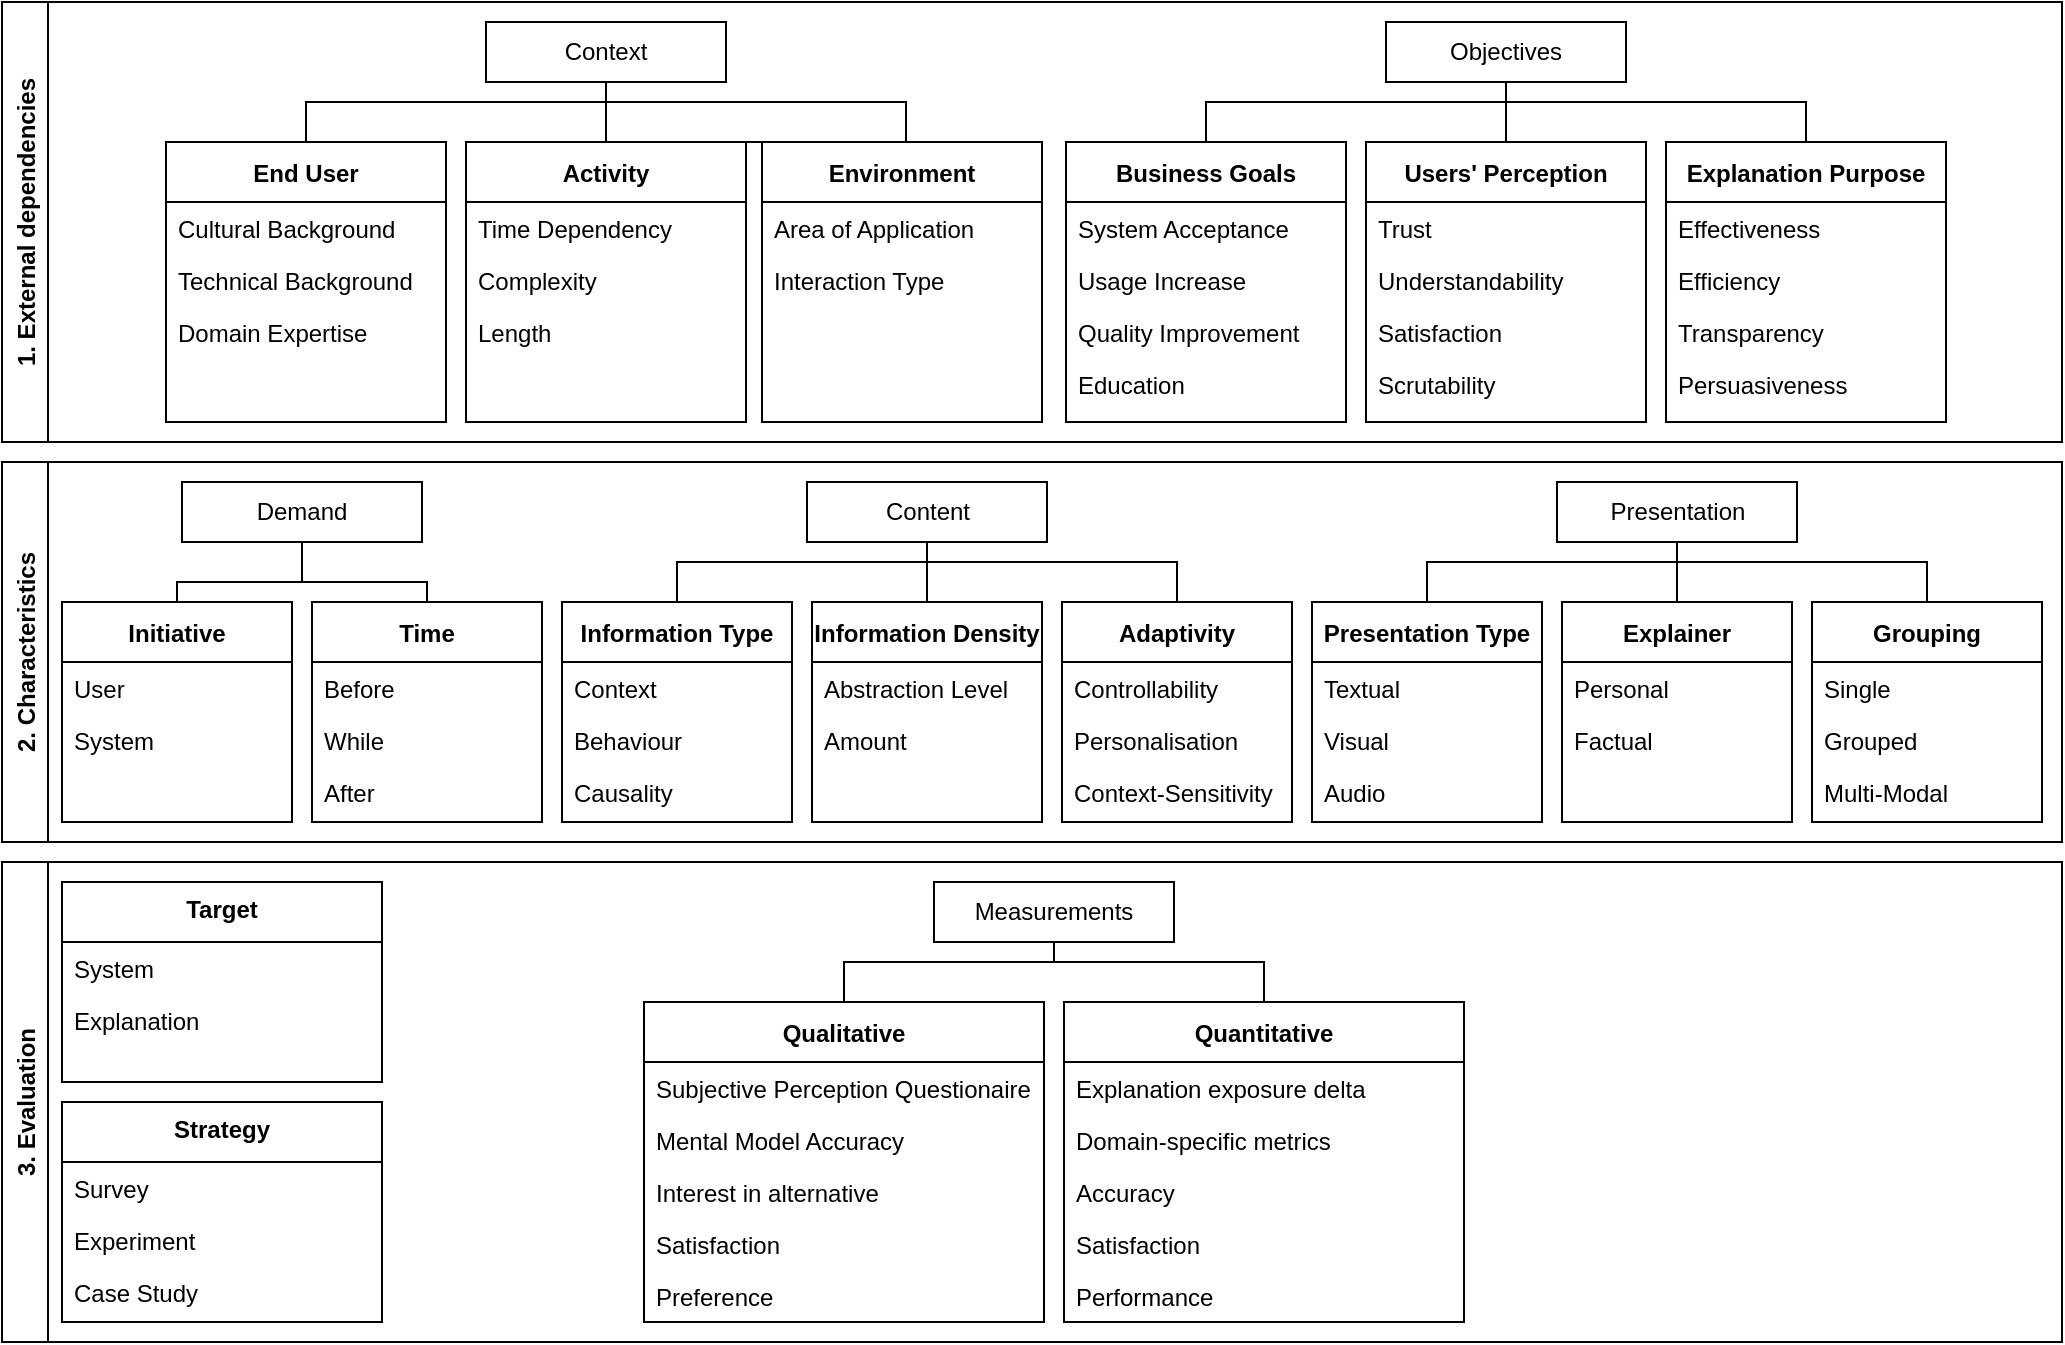 <mxfile version="15.1.3" type="device"><diagram id="C5RBs43oDa-KdzZeNtuy" name="Page-1"><mxGraphModel dx="3451" dy="2348" grid="1" gridSize="10" guides="1" tooltips="1" connect="1" arrows="1" fold="1" page="1" pageScale="1" pageWidth="1169" pageHeight="827" math="0" shadow="0"><root><mxCell id="WIyWlLk6GJQsqaUBKTNV-0"/><mxCell id="WIyWlLk6GJQsqaUBKTNV-1" parent="WIyWlLk6GJQsqaUBKTNV-0"/><mxCell id="zXlkNPtyIkd81GcquIvF-4" value="2. Characteristics" style="swimlane;horizontal=0;" parent="WIyWlLk6GJQsqaUBKTNV-1" vertex="1"><mxGeometry x="-2280" y="-1390" width="1030" height="190" as="geometry"/></mxCell><mxCell id="cX1JRRFz-SlG2Lnxs6gq-3" style="edgeStyle=orthogonalEdgeStyle;rounded=0;orthogonalLoop=1;jettySize=auto;html=1;exitX=0.5;exitY=1;exitDx=0;exitDy=0;entryX=0.5;entryY=0;entryDx=0;entryDy=0;endArrow=none;endFill=0;" parent="zXlkNPtyIkd81GcquIvF-4" source="axrRriiLc44dSIja1zBE-99" target="axrRriiLc44dSIja1zBE-93" edge="1"><mxGeometry relative="1" as="geometry"><Array as="points"><mxPoint x="463" y="50"/><mxPoint x="588" y="50"/></Array></mxGeometry></mxCell><mxCell id="cX1JRRFz-SlG2Lnxs6gq-4" style="edgeStyle=orthogonalEdgeStyle;rounded=0;orthogonalLoop=1;jettySize=auto;html=1;exitX=0.5;exitY=1;exitDx=0;exitDy=0;entryX=0.5;entryY=0;entryDx=0;entryDy=0;endArrow=none;endFill=0;" parent="zXlkNPtyIkd81GcquIvF-4" source="axrRriiLc44dSIja1zBE-99" target="axrRriiLc44dSIja1zBE-85" edge="1"><mxGeometry relative="1" as="geometry"><Array as="points"><mxPoint x="463" y="50"/><mxPoint x="338" y="50"/></Array></mxGeometry></mxCell><mxCell id="axrRriiLc44dSIja1zBE-99" value="Content" style="rounded=0;whiteSpace=wrap;html=1;" parent="zXlkNPtyIkd81GcquIvF-4" vertex="1"><mxGeometry x="402.5" y="10" width="120" height="30" as="geometry"/></mxCell><mxCell id="cX1JRRFz-SlG2Lnxs6gq-1" style="edgeStyle=orthogonalEdgeStyle;rounded=0;orthogonalLoop=1;jettySize=auto;html=1;exitX=0.5;exitY=1;exitDx=0;exitDy=0;entryX=0.5;entryY=0;entryDx=0;entryDy=0;endArrow=none;endFill=0;" parent="zXlkNPtyIkd81GcquIvF-4" source="4n96px9XmfsEtVFsLmV_-21" target="4n96px9XmfsEtVFsLmV_-15" edge="1"><mxGeometry relative="1" as="geometry"/></mxCell><mxCell id="cX1JRRFz-SlG2Lnxs6gq-2" style="edgeStyle=orthogonalEdgeStyle;rounded=0;orthogonalLoop=1;jettySize=auto;html=1;exitX=0.5;exitY=1;exitDx=0;exitDy=0;entryX=0.5;entryY=0;entryDx=0;entryDy=0;endArrow=none;endFill=0;" parent="zXlkNPtyIkd81GcquIvF-4" source="4n96px9XmfsEtVFsLmV_-21" target="4n96px9XmfsEtVFsLmV_-11" edge="1"><mxGeometry relative="1" as="geometry"><Array as="points"><mxPoint x="838" y="50"/><mxPoint x="963" y="50"/></Array></mxGeometry></mxCell><mxCell id="4n96px9XmfsEtVFsLmV_-21" value="Presentation" style="rounded=0;whiteSpace=wrap;html=1;" parent="zXlkNPtyIkd81GcquIvF-4" vertex="1"><mxGeometry x="777.5" y="10" width="120" height="30" as="geometry"/></mxCell><mxCell id="4n96px9XmfsEtVFsLmV_-40" style="edgeStyle=orthogonalEdgeStyle;rounded=0;orthogonalLoop=1;jettySize=auto;html=1;exitX=0.5;exitY=0;exitDx=0;exitDy=0;entryX=0.5;entryY=1;entryDx=0;entryDy=0;endArrow=none;endFill=0;" parent="zXlkNPtyIkd81GcquIvF-4" source="4n96px9XmfsEtVFsLmV_-4" target="4n96px9XmfsEtVFsLmV_-21" edge="1"><mxGeometry relative="1" as="geometry"><Array as="points"><mxPoint x="713" y="50"/><mxPoint x="838" y="50"/></Array></mxGeometry></mxCell><mxCell id="4n96px9XmfsEtVFsLmV_-4" value="Presentation Type" style="swimlane;fontStyle=1;align=center;verticalAlign=middle;childLayout=stackLayout;horizontal=1;startSize=30;horizontalStack=0;resizeParent=1;resizeLast=0;collapsible=1;marginBottom=0;rounded=0;shadow=0;strokeWidth=1;" parent="zXlkNPtyIkd81GcquIvF-4" vertex="1"><mxGeometry x="655" y="70" width="115" height="110" as="geometry"><mxRectangle x="20" y="320" width="160" height="26" as="alternateBounds"/></mxGeometry></mxCell><mxCell id="4n96px9XmfsEtVFsLmV_-5" value="Textual" style="text;align=left;verticalAlign=top;spacingLeft=4;spacingRight=4;overflow=hidden;rotatable=0;points=[[0,0.5],[1,0.5]];portConstraint=eastwest;" parent="4n96px9XmfsEtVFsLmV_-4" vertex="1"><mxGeometry y="30" width="115" height="26" as="geometry"/></mxCell><mxCell id="4n96px9XmfsEtVFsLmV_-7" value="Visual" style="text;align=left;verticalAlign=top;spacingLeft=4;spacingRight=4;overflow=hidden;rotatable=0;points=[[0,0.5],[1,0.5]];portConstraint=eastwest;rounded=0;shadow=0;html=0;" parent="4n96px9XmfsEtVFsLmV_-4" vertex="1"><mxGeometry y="56" width="115" height="26" as="geometry"/></mxCell><mxCell id="4n96px9XmfsEtVFsLmV_-6" value="Audio" style="text;align=left;verticalAlign=top;spacingLeft=4;spacingRight=4;overflow=hidden;rotatable=0;points=[[0,0.5],[1,0.5]];portConstraint=eastwest;rounded=0;shadow=0;html=0;" parent="4n96px9XmfsEtVFsLmV_-4" vertex="1"><mxGeometry y="82" width="115" height="26" as="geometry"/></mxCell><mxCell id="4n96px9XmfsEtVFsLmV_-15" value="Explainer" style="swimlane;fontStyle=1;align=center;verticalAlign=middle;childLayout=stackLayout;horizontal=1;startSize=30;horizontalStack=0;resizeParent=1;resizeLast=0;collapsible=1;marginBottom=0;rounded=0;shadow=0;strokeWidth=1;" parent="zXlkNPtyIkd81GcquIvF-4" vertex="1"><mxGeometry x="780" y="70" width="115" height="110" as="geometry"><mxRectangle x="20" y="320" width="160" height="26" as="alternateBounds"/></mxGeometry></mxCell><mxCell id="4n96px9XmfsEtVFsLmV_-16" value="Personal" style="text;align=left;verticalAlign=top;spacingLeft=4;spacingRight=4;overflow=hidden;rotatable=0;points=[[0,0.5],[1,0.5]];portConstraint=eastwest;" parent="4n96px9XmfsEtVFsLmV_-15" vertex="1"><mxGeometry y="30" width="115" height="26" as="geometry"/></mxCell><mxCell id="4n96px9XmfsEtVFsLmV_-17" value="Factual" style="text;align=left;verticalAlign=top;spacingLeft=4;spacingRight=4;overflow=hidden;rotatable=0;points=[[0,0.5],[1,0.5]];portConstraint=eastwest;rounded=0;shadow=0;html=0;" parent="4n96px9XmfsEtVFsLmV_-15" vertex="1"><mxGeometry y="56" width="115" height="26" as="geometry"/></mxCell><mxCell id="axrRriiLc44dSIja1zBE-85" value="Information Type" style="swimlane;fontStyle=1;align=center;verticalAlign=middle;childLayout=stackLayout;horizontal=1;startSize=30;horizontalStack=0;resizeParent=1;resizeLast=0;collapsible=1;marginBottom=0;rounded=0;shadow=0;strokeWidth=1;" parent="zXlkNPtyIkd81GcquIvF-4" vertex="1"><mxGeometry x="280" y="70" width="115" height="110" as="geometry"><mxRectangle x="20" y="320" width="160" height="26" as="alternateBounds"/></mxGeometry></mxCell><mxCell id="axrRriiLc44dSIja1zBE-86" value="Context" style="text;align=left;verticalAlign=top;spacingLeft=4;spacingRight=4;overflow=hidden;rotatable=0;points=[[0,0.5],[1,0.5]];portConstraint=eastwest;" parent="axrRriiLc44dSIja1zBE-85" vertex="1"><mxGeometry y="30" width="115" height="26" as="geometry"/></mxCell><mxCell id="axrRriiLc44dSIja1zBE-87" value="Behaviour" style="text;align=left;verticalAlign=top;spacingLeft=4;spacingRight=4;overflow=hidden;rotatable=0;points=[[0,0.5],[1,0.5]];portConstraint=eastwest;rounded=0;shadow=0;html=0;" parent="axrRriiLc44dSIja1zBE-85" vertex="1"><mxGeometry y="56" width="115" height="26" as="geometry"/></mxCell><mxCell id="axrRriiLc44dSIja1zBE-88" value="Causality" style="text;align=left;verticalAlign=top;spacingLeft=4;spacingRight=4;overflow=hidden;rotatable=0;points=[[0,0.5],[1,0.5]];portConstraint=eastwest;rounded=0;shadow=0;html=0;" parent="axrRriiLc44dSIja1zBE-85" vertex="1"><mxGeometry y="82" width="115" height="26" as="geometry"/></mxCell><mxCell id="axrRriiLc44dSIja1zBE-90" value="Information Density" style="swimlane;fontStyle=1;align=center;verticalAlign=middle;childLayout=stackLayout;horizontal=1;startSize=30;horizontalStack=0;resizeParent=1;resizeLast=0;collapsible=1;marginBottom=0;rounded=0;shadow=0;strokeWidth=1;" parent="zXlkNPtyIkd81GcquIvF-4" vertex="1"><mxGeometry x="405" y="70" width="115" height="110" as="geometry"><mxRectangle x="20" y="320" width="160" height="26" as="alternateBounds"/></mxGeometry></mxCell><mxCell id="axrRriiLc44dSIja1zBE-91" value="Abstraction Level" style="text;align=left;verticalAlign=top;spacingLeft=4;spacingRight=4;overflow=hidden;rotatable=0;points=[[0,0.5],[1,0.5]];portConstraint=eastwest;" parent="axrRriiLc44dSIja1zBE-90" vertex="1"><mxGeometry y="30" width="115" height="26" as="geometry"/></mxCell><mxCell id="axrRriiLc44dSIja1zBE-92" value="Amount" style="text;align=left;verticalAlign=top;spacingLeft=4;spacingRight=4;overflow=hidden;rotatable=0;points=[[0,0.5],[1,0.5]];portConstraint=eastwest;rounded=0;shadow=0;html=0;" parent="axrRriiLc44dSIja1zBE-90" vertex="1"><mxGeometry y="56" width="115" height="26" as="geometry"/></mxCell><mxCell id="axrRriiLc44dSIja1zBE-98" style="edgeStyle=orthogonalEdgeStyle;rounded=0;orthogonalLoop=1;jettySize=auto;html=1;entryX=0.5;entryY=0;entryDx=0;entryDy=0;endArrow=none;endFill=0;" parent="zXlkNPtyIkd81GcquIvF-4" source="axrRriiLc44dSIja1zBE-99" target="axrRriiLc44dSIja1zBE-90" edge="1"><mxGeometry x="-710" y="-195" as="geometry"/></mxCell><mxCell id="axrRriiLc44dSIja1zBE-93" value="Adaptivity" style="swimlane;fontStyle=1;align=center;verticalAlign=middle;childLayout=stackLayout;horizontal=1;startSize=30;horizontalStack=0;resizeParent=1;resizeLast=0;collapsible=1;marginBottom=0;rounded=0;shadow=0;strokeWidth=1;" parent="zXlkNPtyIkd81GcquIvF-4" vertex="1"><mxGeometry x="530" y="70" width="115" height="110" as="geometry"><mxRectangle x="20" y="320" width="160" height="26" as="alternateBounds"/></mxGeometry></mxCell><mxCell id="axrRriiLc44dSIja1zBE-94" value="Controllability" style="text;align=left;verticalAlign=top;spacingLeft=4;spacingRight=4;overflow=hidden;rotatable=0;points=[[0,0.5],[1,0.5]];portConstraint=eastwest;" parent="axrRriiLc44dSIja1zBE-93" vertex="1"><mxGeometry y="30" width="115" height="26" as="geometry"/></mxCell><mxCell id="axrRriiLc44dSIja1zBE-95" value="Personalisation" style="text;align=left;verticalAlign=top;spacingLeft=4;spacingRight=4;overflow=hidden;rotatable=0;points=[[0,0.5],[1,0.5]];portConstraint=eastwest;rounded=0;shadow=0;html=0;" parent="axrRriiLc44dSIja1zBE-93" vertex="1"><mxGeometry y="56" width="115" height="26" as="geometry"/></mxCell><mxCell id="axrRriiLc44dSIja1zBE-96" value="Context-Sensitivity" style="text;align=left;verticalAlign=top;spacingLeft=4;spacingRight=4;overflow=hidden;rotatable=0;points=[[0,0.5],[1,0.5]];portConstraint=eastwest;rounded=0;shadow=0;html=0;" parent="axrRriiLc44dSIja1zBE-93" vertex="1"><mxGeometry y="82" width="115" height="26" as="geometry"/></mxCell><mxCell id="4n96px9XmfsEtVFsLmV_-26" value="Demand" style="rounded=0;whiteSpace=wrap;html=1;" parent="zXlkNPtyIkd81GcquIvF-4" vertex="1"><mxGeometry x="90" y="10" width="120" height="30" as="geometry"/></mxCell><mxCell id="4n96px9XmfsEtVFsLmV_-27" value="Time" style="swimlane;fontStyle=1;align=center;verticalAlign=middle;childLayout=stackLayout;horizontal=1;startSize=30;horizontalStack=0;resizeParent=1;resizeLast=0;collapsible=1;marginBottom=0;rounded=0;shadow=0;strokeWidth=1;" parent="zXlkNPtyIkd81GcquIvF-4" vertex="1"><mxGeometry x="155" y="70" width="115" height="110" as="geometry"><mxRectangle x="20" y="320" width="160" height="26" as="alternateBounds"/></mxGeometry></mxCell><mxCell id="4n96px9XmfsEtVFsLmV_-28" value="Before" style="text;align=left;verticalAlign=top;spacingLeft=4;spacingRight=4;overflow=hidden;rotatable=0;points=[[0,0.5],[1,0.5]];portConstraint=eastwest;" parent="4n96px9XmfsEtVFsLmV_-27" vertex="1"><mxGeometry y="30" width="115" height="26" as="geometry"/></mxCell><mxCell id="4n96px9XmfsEtVFsLmV_-29" value="While" style="text;align=left;verticalAlign=top;spacingLeft=4;spacingRight=4;overflow=hidden;rotatable=0;points=[[0,0.5],[1,0.5]];portConstraint=eastwest;rounded=0;shadow=0;html=0;" parent="4n96px9XmfsEtVFsLmV_-27" vertex="1"><mxGeometry y="56" width="115" height="26" as="geometry"/></mxCell><mxCell id="zXlkNPtyIkd81GcquIvF-29" value="After" style="text;align=left;verticalAlign=top;spacingLeft=4;spacingRight=4;overflow=hidden;rotatable=0;points=[[0,0.5],[1,0.5]];portConstraint=eastwest;rounded=0;shadow=0;html=0;" parent="4n96px9XmfsEtVFsLmV_-27" vertex="1"><mxGeometry y="82" width="115" height="26" as="geometry"/></mxCell><mxCell id="4n96px9XmfsEtVFsLmV_-33" style="edgeStyle=orthogonalEdgeStyle;rounded=0;orthogonalLoop=1;jettySize=auto;html=1;exitX=0.5;exitY=1;exitDx=0;exitDy=0;entryX=0.5;entryY=0;entryDx=0;entryDy=0;endArrow=none;endFill=0;" parent="zXlkNPtyIkd81GcquIvF-4" source="4n96px9XmfsEtVFsLmV_-26" target="4n96px9XmfsEtVFsLmV_-27" edge="1"><mxGeometry relative="1" as="geometry"/></mxCell><mxCell id="4n96px9XmfsEtVFsLmV_-11" value="Grouping" style="swimlane;fontStyle=1;align=center;verticalAlign=middle;childLayout=stackLayout;horizontal=1;startSize=30;horizontalStack=0;resizeParent=1;resizeLast=0;collapsible=1;marginBottom=0;rounded=0;shadow=0;strokeWidth=1;" parent="zXlkNPtyIkd81GcquIvF-4" vertex="1"><mxGeometry x="905" y="70" width="115" height="110" as="geometry"><mxRectangle x="20" y="320" width="160" height="26" as="alternateBounds"/></mxGeometry></mxCell><mxCell id="4n96px9XmfsEtVFsLmV_-12" value="Single" style="text;align=left;verticalAlign=top;spacingLeft=4;spacingRight=4;overflow=hidden;rotatable=0;points=[[0,0.5],[1,0.5]];portConstraint=eastwest;" parent="4n96px9XmfsEtVFsLmV_-11" vertex="1"><mxGeometry y="30" width="115" height="26" as="geometry"/></mxCell><mxCell id="4n96px9XmfsEtVFsLmV_-13" value="Grouped" style="text;align=left;verticalAlign=top;spacingLeft=4;spacingRight=4;overflow=hidden;rotatable=0;points=[[0,0.5],[1,0.5]];portConstraint=eastwest;rounded=0;shadow=0;html=0;" parent="4n96px9XmfsEtVFsLmV_-11" vertex="1"><mxGeometry y="56" width="115" height="26" as="geometry"/></mxCell><mxCell id="zXlkNPtyIkd81GcquIvF-21" value="Multi-Modal" style="text;align=left;verticalAlign=top;spacingLeft=4;spacingRight=4;overflow=hidden;rotatable=0;points=[[0,0.5],[1,0.5]];portConstraint=eastwest;rounded=0;shadow=0;html=0;" parent="4n96px9XmfsEtVFsLmV_-11" vertex="1"><mxGeometry y="82" width="115" height="26" as="geometry"/></mxCell><mxCell id="4n96px9XmfsEtVFsLmV_-30" value="Initiative" style="swimlane;fontStyle=1;align=center;verticalAlign=middle;childLayout=stackLayout;horizontal=1;startSize=30;horizontalStack=0;resizeParent=1;resizeLast=0;collapsible=1;marginBottom=0;rounded=0;shadow=0;strokeWidth=1;" parent="zXlkNPtyIkd81GcquIvF-4" vertex="1"><mxGeometry x="30" y="70" width="115" height="110" as="geometry"><mxRectangle x="20" y="320" width="160" height="26" as="alternateBounds"/></mxGeometry></mxCell><mxCell id="zXlkNPtyIkd81GcquIvF-32" value="User" style="text;align=left;verticalAlign=top;spacingLeft=4;spacingRight=4;overflow=hidden;rotatable=0;points=[[0,0.5],[1,0.5]];portConstraint=eastwest;" parent="4n96px9XmfsEtVFsLmV_-30" vertex="1"><mxGeometry y="30" width="115" height="26" as="geometry"/></mxCell><mxCell id="4n96px9XmfsEtVFsLmV_-32" value="System" style="text;align=left;verticalAlign=top;spacingLeft=4;spacingRight=4;overflow=hidden;rotatable=0;points=[[0,0.5],[1,0.5]];portConstraint=eastwest;rounded=0;shadow=0;html=0;" parent="4n96px9XmfsEtVFsLmV_-30" vertex="1"><mxGeometry y="56" width="115" height="26" as="geometry"/></mxCell><mxCell id="4n96px9XmfsEtVFsLmV_-34" style="edgeStyle=orthogonalEdgeStyle;rounded=0;orthogonalLoop=1;jettySize=auto;html=1;exitX=0.5;exitY=1;exitDx=0;exitDy=0;entryX=0.5;entryY=0;entryDx=0;entryDy=0;endArrow=none;endFill=0;" parent="zXlkNPtyIkd81GcquIvF-4" source="4n96px9XmfsEtVFsLmV_-26" target="4n96px9XmfsEtVFsLmV_-30" edge="1"><mxGeometry relative="1" as="geometry"/></mxCell><mxCell id="zXlkNPtyIkd81GcquIvF-18" value="3. Evaluation" style="swimlane;horizontal=0;" parent="WIyWlLk6GJQsqaUBKTNV-1" vertex="1"><mxGeometry x="-2280" y="-1190" width="1030" height="240" as="geometry"/></mxCell><mxCell id="axrRriiLc44dSIja1zBE-63" value="Strategy" style="swimlane;fontStyle=1;align=center;verticalAlign=top;childLayout=stackLayout;horizontal=1;startSize=30;horizontalStack=0;resizeParent=1;resizeLast=0;collapsible=1;marginBottom=0;rounded=0;shadow=0;strokeWidth=1;" parent="zXlkNPtyIkd81GcquIvF-18" vertex="1"><mxGeometry x="30" y="120" width="160" height="110" as="geometry"><mxRectangle x="50" y="20" width="160" height="26" as="alternateBounds"/></mxGeometry></mxCell><mxCell id="D0WJpJhbZsLhA6rSpBcb-38" value="Survey" style="text;align=left;verticalAlign=top;spacingLeft=4;spacingRight=4;overflow=hidden;rotatable=0;points=[[0,0.5],[1,0.5]];portConstraint=eastwest;rounded=0;shadow=0;html=0;" parent="axrRriiLc44dSIja1zBE-63" vertex="1"><mxGeometry y="30" width="160" height="26" as="geometry"/></mxCell><mxCell id="D0WJpJhbZsLhA6rSpBcb-37" value="Experiment" style="text;align=left;verticalAlign=top;spacingLeft=4;spacingRight=4;overflow=hidden;rotatable=0;points=[[0,0.5],[1,0.5]];portConstraint=eastwest;rounded=0;shadow=0;html=0;" parent="axrRriiLc44dSIja1zBE-63" vertex="1"><mxGeometry y="56" width="160" height="26" as="geometry"/></mxCell><mxCell id="D0WJpJhbZsLhA6rSpBcb-39" value="Case Study" style="text;align=left;verticalAlign=top;spacingLeft=4;spacingRight=4;overflow=hidden;rotatable=0;points=[[0,0.5],[1,0.5]];portConstraint=eastwest;rounded=0;shadow=0;html=0;" parent="axrRriiLc44dSIja1zBE-63" vertex="1"><mxGeometry y="82" width="160" height="26" as="geometry"/></mxCell><mxCell id="axrRriiLc44dSIja1zBE-67" value="Qualitative" style="swimlane;fontStyle=1;align=center;verticalAlign=middle;childLayout=stackLayout;horizontal=1;startSize=30;horizontalStack=0;resizeParent=1;resizeLast=0;collapsible=1;marginBottom=0;rounded=0;shadow=0;strokeWidth=1;" parent="zXlkNPtyIkd81GcquIvF-18" vertex="1"><mxGeometry x="321" y="70" width="200" height="160" as="geometry"><mxRectangle x="20" y="320" width="160" height="26" as="alternateBounds"/></mxGeometry></mxCell><mxCell id="D0WJpJhbZsLhA6rSpBcb-44" value="Subjective Perception Questionaire" style="text;align=left;verticalAlign=top;spacingLeft=4;spacingRight=4;overflow=hidden;rotatable=0;points=[[0,0.5],[1,0.5]];portConstraint=eastwest;rounded=0;shadow=0;html=0;" parent="axrRriiLc44dSIja1zBE-67" vertex="1"><mxGeometry y="30" width="200" height="26" as="geometry"/></mxCell><mxCell id="D0WJpJhbZsLhA6rSpBcb-49" value="Mental Model Accuracy" style="text;align=left;verticalAlign=top;spacingLeft=4;spacingRight=4;overflow=hidden;rotatable=0;points=[[0,0.5],[1,0.5]];portConstraint=eastwest;rounded=0;shadow=0;html=0;" parent="axrRriiLc44dSIja1zBE-67" vertex="1"><mxGeometry y="56" width="200" height="26" as="geometry"/></mxCell><mxCell id="D0WJpJhbZsLhA6rSpBcb-48" value="Interest in alternative" style="text;align=left;verticalAlign=top;spacingLeft=4;spacingRight=4;overflow=hidden;rotatable=0;points=[[0,0.5],[1,0.5]];portConstraint=eastwest;rounded=0;shadow=0;html=0;" parent="axrRriiLc44dSIja1zBE-67" vertex="1"><mxGeometry y="82" width="200" height="26" as="geometry"/></mxCell><mxCell id="D0WJpJhbZsLhA6rSpBcb-53" value="Satisfaction" style="text;align=left;verticalAlign=top;spacingLeft=4;spacingRight=4;overflow=hidden;rotatable=0;points=[[0,0.5],[1,0.5]];portConstraint=eastwest;rounded=0;shadow=0;html=0;" parent="axrRriiLc44dSIja1zBE-67" vertex="1"><mxGeometry y="108" width="200" height="26" as="geometry"/></mxCell><mxCell id="D0WJpJhbZsLhA6rSpBcb-52" value="Preference" style="text;align=left;verticalAlign=top;spacingLeft=4;spacingRight=4;overflow=hidden;rotatable=0;points=[[0,0.5],[1,0.5]];portConstraint=eastwest;rounded=0;shadow=0;html=0;" parent="axrRriiLc44dSIja1zBE-67" vertex="1"><mxGeometry y="134" width="200" height="26" as="geometry"/></mxCell><mxCell id="5j-tM5pd16ul27zrya6h-1" style="edgeStyle=orthogonalEdgeStyle;rounded=0;orthogonalLoop=1;jettySize=auto;html=1;exitX=0.5;exitY=1;exitDx=0;exitDy=0;fontSize=14;endArrow=none;endFill=0;" parent="zXlkNPtyIkd81GcquIvF-18" source="D0WJpJhbZsLhA6rSpBcb-40" target="D0WJpJhbZsLhA6rSpBcb-41" edge="1"><mxGeometry relative="1" as="geometry"><Array as="points"><mxPoint x="526" y="50"/><mxPoint x="631" y="50"/></Array></mxGeometry></mxCell><mxCell id="5j-tM5pd16ul27zrya6h-2" style="edgeStyle=orthogonalEdgeStyle;rounded=0;orthogonalLoop=1;jettySize=auto;html=1;exitX=0.5;exitY=1;exitDx=0;exitDy=0;entryX=0.5;entryY=0;entryDx=0;entryDy=0;fontSize=14;endArrow=none;endFill=0;" parent="zXlkNPtyIkd81GcquIvF-18" source="D0WJpJhbZsLhA6rSpBcb-40" target="axrRriiLc44dSIja1zBE-67" edge="1"><mxGeometry relative="1" as="geometry"><Array as="points"><mxPoint x="526" y="50"/><mxPoint x="421" y="50"/></Array></mxGeometry></mxCell><mxCell id="D0WJpJhbZsLhA6rSpBcb-40" value="Measurements" style="rounded=0;whiteSpace=wrap;html=1;" parent="zXlkNPtyIkd81GcquIvF-18" vertex="1"><mxGeometry x="466" y="10" width="120" height="30" as="geometry"/></mxCell><mxCell id="D0WJpJhbZsLhA6rSpBcb-41" value="Quantitative" style="swimlane;fontStyle=1;align=center;verticalAlign=middle;childLayout=stackLayout;horizontal=1;startSize=30;horizontalStack=0;resizeParent=1;resizeLast=0;collapsible=1;marginBottom=0;rounded=0;shadow=0;strokeWidth=1;" parent="zXlkNPtyIkd81GcquIvF-18" vertex="1"><mxGeometry x="531" y="70" width="200" height="160" as="geometry"><mxRectangle x="20" y="320" width="160" height="26" as="alternateBounds"/></mxGeometry></mxCell><mxCell id="D0WJpJhbZsLhA6rSpBcb-45" value="Explanation exposure delta&#10;" style="text;align=left;verticalAlign=top;spacingLeft=4;spacingRight=4;overflow=hidden;rotatable=0;points=[[0,0.5],[1,0.5]];portConstraint=eastwest;rounded=0;shadow=0;html=0;" parent="D0WJpJhbZsLhA6rSpBcb-41" vertex="1"><mxGeometry y="30" width="200" height="26" as="geometry"/></mxCell><mxCell id="D0WJpJhbZsLhA6rSpBcb-46" value="Domain-specific metrics" style="text;align=left;verticalAlign=top;spacingLeft=4;spacingRight=4;overflow=hidden;rotatable=0;points=[[0,0.5],[1,0.5]];portConstraint=eastwest;rounded=0;shadow=0;html=0;" parent="D0WJpJhbZsLhA6rSpBcb-41" vertex="1"><mxGeometry y="56" width="200" height="26" as="geometry"/></mxCell><mxCell id="D0WJpJhbZsLhA6rSpBcb-50" value="Accuracy" style="text;align=left;verticalAlign=top;spacingLeft=4;spacingRight=4;overflow=hidden;rotatable=0;points=[[0,0.5],[1,0.5]];portConstraint=eastwest;rounded=0;shadow=0;html=0;" parent="D0WJpJhbZsLhA6rSpBcb-41" vertex="1"><mxGeometry y="82" width="200" height="26" as="geometry"/></mxCell><mxCell id="D0WJpJhbZsLhA6rSpBcb-56" value="Satisfaction" style="text;align=left;verticalAlign=top;spacingLeft=4;spacingRight=4;overflow=hidden;rotatable=0;points=[[0,0.5],[1,0.5]];portConstraint=eastwest;rounded=0;shadow=0;html=0;" parent="D0WJpJhbZsLhA6rSpBcb-41" vertex="1"><mxGeometry y="108" width="200" height="26" as="geometry"/></mxCell><mxCell id="D0WJpJhbZsLhA6rSpBcb-47" value="Performance" style="text;align=left;verticalAlign=top;spacingLeft=4;spacingRight=4;overflow=hidden;rotatable=0;points=[[0,0.5],[1,0.5]];portConstraint=eastwest;rounded=0;shadow=0;html=0;" parent="D0WJpJhbZsLhA6rSpBcb-41" vertex="1"><mxGeometry y="134" width="200" height="26" as="geometry"/></mxCell><mxCell id="-n4fclN1stiToluyezI9-1" value="Target" style="swimlane;fontStyle=1;align=center;verticalAlign=top;childLayout=stackLayout;horizontal=1;startSize=30;horizontalStack=0;resizeParent=1;resizeLast=0;collapsible=1;marginBottom=0;rounded=0;shadow=0;strokeWidth=1;" parent="zXlkNPtyIkd81GcquIvF-18" vertex="1"><mxGeometry x="30" y="10" width="160" height="100" as="geometry"><mxRectangle x="50" y="20" width="160" height="26" as="alternateBounds"/></mxGeometry></mxCell><mxCell id="-n4fclN1stiToluyezI9-2" value="System" style="text;align=left;verticalAlign=top;spacingLeft=4;spacingRight=4;overflow=hidden;rotatable=0;points=[[0,0.5],[1,0.5]];portConstraint=eastwest;rounded=0;shadow=0;html=0;" parent="-n4fclN1stiToluyezI9-1" vertex="1"><mxGeometry y="30" width="160" height="26" as="geometry"/></mxCell><mxCell id="-n4fclN1stiToluyezI9-3" value="Explanation" style="text;align=left;verticalAlign=top;spacingLeft=4;spacingRight=4;overflow=hidden;rotatable=0;points=[[0,0.5],[1,0.5]];portConstraint=eastwest;rounded=0;shadow=0;html=0;" parent="-n4fclN1stiToluyezI9-1" vertex="1"><mxGeometry y="56" width="160" height="26" as="geometry"/></mxCell><mxCell id="D0WJpJhbZsLhA6rSpBcb-0" value="1. External dependencies" style="swimlane;horizontal=0;" parent="WIyWlLk6GJQsqaUBKTNV-1" vertex="1"><mxGeometry x="-2280" y="-1620" width="1030" height="220" as="geometry"/></mxCell><mxCell id="D0WJpJhbZsLhA6rSpBcb-1" value="Business Goals" style="swimlane;fontStyle=1;align=center;verticalAlign=middle;childLayout=stackLayout;horizontal=1;startSize=30;horizontalStack=0;resizeParent=1;resizeLast=0;collapsible=1;marginBottom=0;rounded=0;shadow=0;strokeWidth=1;" parent="D0WJpJhbZsLhA6rSpBcb-0" vertex="1"><mxGeometry x="532" y="70" width="140" height="140" as="geometry"><mxRectangle x="532" y="70" width="160" height="26" as="alternateBounds"/></mxGeometry></mxCell><mxCell id="D0WJpJhbZsLhA6rSpBcb-2" value="System Acceptance" style="text;align=left;verticalAlign=top;spacingLeft=4;spacingRight=4;overflow=hidden;rotatable=0;points=[[0,0.5],[1,0.5]];portConstraint=eastwest;" parent="D0WJpJhbZsLhA6rSpBcb-1" vertex="1"><mxGeometry y="30" width="140" height="26" as="geometry"/></mxCell><mxCell id="D0WJpJhbZsLhA6rSpBcb-5" value="Usage Increase" style="text;align=left;verticalAlign=top;spacingLeft=4;spacingRight=4;overflow=hidden;rotatable=0;points=[[0,0.5],[1,0.5]];portConstraint=eastwest;rounded=0;shadow=0;html=0;" parent="D0WJpJhbZsLhA6rSpBcb-1" vertex="1"><mxGeometry y="56" width="140" height="26" as="geometry"/></mxCell><mxCell id="D0WJpJhbZsLhA6rSpBcb-3" value="Quality Improvement" style="text;align=left;verticalAlign=top;spacingLeft=4;spacingRight=4;overflow=hidden;rotatable=0;points=[[0,0.5],[1,0.5]];portConstraint=eastwest;rounded=0;shadow=0;html=0;" parent="D0WJpJhbZsLhA6rSpBcb-1" vertex="1"><mxGeometry y="82" width="140" height="26" as="geometry"/></mxCell><mxCell id="D0WJpJhbZsLhA6rSpBcb-4" value="Education" style="text;align=left;verticalAlign=top;spacingLeft=4;spacingRight=4;overflow=hidden;rotatable=0;points=[[0,0.5],[1,0.5]];portConstraint=eastwest;rounded=0;shadow=0;html=0;" parent="D0WJpJhbZsLhA6rSpBcb-1" vertex="1"><mxGeometry y="108" width="140" height="26" as="geometry"/></mxCell><mxCell id="D0WJpJhbZsLhA6rSpBcb-6" value="Explanation Purpose" style="swimlane;fontStyle=1;align=center;verticalAlign=middle;childLayout=stackLayout;horizontal=1;startSize=30;horizontalStack=0;resizeParent=1;resizeLast=0;collapsible=1;marginBottom=0;rounded=0;shadow=0;strokeWidth=1;" parent="D0WJpJhbZsLhA6rSpBcb-0" vertex="1"><mxGeometry x="832" y="70" width="140" height="140" as="geometry"><mxRectangle x="20" y="320" width="160" height="26" as="alternateBounds"/></mxGeometry></mxCell><mxCell id="D0WJpJhbZsLhA6rSpBcb-7" value="Effectiveness" style="text;align=left;verticalAlign=top;spacingLeft=4;spacingRight=4;overflow=hidden;rotatable=0;points=[[0,0.5],[1,0.5]];portConstraint=eastwest;" parent="D0WJpJhbZsLhA6rSpBcb-6" vertex="1"><mxGeometry y="30" width="140" height="26" as="geometry"/></mxCell><mxCell id="D0WJpJhbZsLhA6rSpBcb-8" value="Efficiency" style="text;align=left;verticalAlign=top;spacingLeft=4;spacingRight=4;overflow=hidden;rotatable=0;points=[[0,0.5],[1,0.5]];portConstraint=eastwest;rounded=0;shadow=0;html=0;" parent="D0WJpJhbZsLhA6rSpBcb-6" vertex="1"><mxGeometry y="56" width="140" height="26" as="geometry"/></mxCell><mxCell id="D0WJpJhbZsLhA6rSpBcb-10" value="Transparency" style="text;align=left;verticalAlign=top;spacingLeft=4;spacingRight=4;overflow=hidden;rotatable=0;points=[[0,0.5],[1,0.5]];portConstraint=eastwest;rounded=0;shadow=0;html=0;" parent="D0WJpJhbZsLhA6rSpBcb-6" vertex="1"><mxGeometry y="82" width="140" height="26" as="geometry"/></mxCell><mxCell id="D0WJpJhbZsLhA6rSpBcb-9" value="Persuasiveness" style="text;align=left;verticalAlign=top;spacingLeft=4;spacingRight=4;overflow=hidden;rotatable=0;points=[[0,0.5],[1,0.5]];portConstraint=eastwest;rounded=0;shadow=0;html=0;" parent="D0WJpJhbZsLhA6rSpBcb-6" vertex="1"><mxGeometry y="108" width="140" height="26" as="geometry"/></mxCell><mxCell id="D0WJpJhbZsLhA6rSpBcb-11" value="Users' Perception" style="swimlane;fontStyle=1;align=center;verticalAlign=middle;childLayout=stackLayout;horizontal=1;startSize=30;horizontalStack=0;resizeParent=1;resizeLast=0;collapsible=1;marginBottom=0;rounded=0;shadow=0;strokeWidth=1;" parent="D0WJpJhbZsLhA6rSpBcb-0" vertex="1"><mxGeometry x="682" y="70" width="140" height="140" as="geometry"><mxRectangle x="20" y="320" width="160" height="26" as="alternateBounds"/></mxGeometry></mxCell><mxCell id="D0WJpJhbZsLhA6rSpBcb-12" value="Trust" style="text;align=left;verticalAlign=top;spacingLeft=4;spacingRight=4;overflow=hidden;rotatable=0;points=[[0,0.5],[1,0.5]];portConstraint=eastwest;" parent="D0WJpJhbZsLhA6rSpBcb-11" vertex="1"><mxGeometry y="30" width="140" height="26" as="geometry"/></mxCell><mxCell id="D0WJpJhbZsLhA6rSpBcb-36" value="Understandability" style="text;align=left;verticalAlign=top;spacingLeft=4;spacingRight=4;overflow=hidden;rotatable=0;points=[[0,0.5],[1,0.5]];portConstraint=eastwest;rounded=0;shadow=0;html=0;" parent="D0WJpJhbZsLhA6rSpBcb-11" vertex="1"><mxGeometry y="56" width="140" height="26" as="geometry"/></mxCell><mxCell id="D0WJpJhbZsLhA6rSpBcb-13" value="Satisfaction" style="text;align=left;verticalAlign=top;spacingLeft=4;spacingRight=4;overflow=hidden;rotatable=0;points=[[0,0.5],[1,0.5]];portConstraint=eastwest;rounded=0;shadow=0;html=0;" parent="D0WJpJhbZsLhA6rSpBcb-11" vertex="1"><mxGeometry y="82" width="140" height="26" as="geometry"/></mxCell><mxCell id="D0WJpJhbZsLhA6rSpBcb-14" value="Scrutability" style="text;align=left;verticalAlign=top;spacingLeft=4;spacingRight=4;overflow=hidden;rotatable=0;points=[[0,0.5],[1,0.5]];portConstraint=eastwest;rounded=0;shadow=0;html=0;" parent="D0WJpJhbZsLhA6rSpBcb-11" vertex="1"><mxGeometry y="108" width="140" height="26" as="geometry"/></mxCell><mxCell id="D0WJpJhbZsLhA6rSpBcb-17" style="edgeStyle=orthogonalEdgeStyle;rounded=0;orthogonalLoop=1;jettySize=auto;html=1;exitX=0.5;exitY=1;exitDx=0;exitDy=0;entryX=0.5;entryY=0;entryDx=0;entryDy=0;endArrow=none;endFill=0;" parent="D0WJpJhbZsLhA6rSpBcb-0" source="D0WJpJhbZsLhA6rSpBcb-16" target="D0WJpJhbZsLhA6rSpBcb-1" edge="1"><mxGeometry relative="1" as="geometry"><Array as="points"><mxPoint x="752" y="50"/><mxPoint x="602" y="50"/></Array></mxGeometry></mxCell><mxCell id="D0WJpJhbZsLhA6rSpBcb-19" style="edgeStyle=orthogonalEdgeStyle;rounded=0;orthogonalLoop=1;jettySize=auto;html=1;exitX=0.5;exitY=1;exitDx=0;exitDy=0;entryX=0.5;entryY=0;entryDx=0;entryDy=0;endArrow=none;endFill=0;" parent="D0WJpJhbZsLhA6rSpBcb-0" source="D0WJpJhbZsLhA6rSpBcb-16" target="D0WJpJhbZsLhA6rSpBcb-6" edge="1"><mxGeometry relative="1" as="geometry"><Array as="points"><mxPoint x="752" y="50"/><mxPoint x="902" y="50"/></Array></mxGeometry></mxCell><mxCell id="D0WJpJhbZsLhA6rSpBcb-16" value="Objectives" style="rounded=0;whiteSpace=wrap;html=1;" parent="D0WJpJhbZsLhA6rSpBcb-0" vertex="1"><mxGeometry x="692" y="10" width="120" height="30" as="geometry"/></mxCell><mxCell id="D0WJpJhbZsLhA6rSpBcb-20" value="End User" style="swimlane;fontStyle=1;align=center;verticalAlign=middle;childLayout=stackLayout;horizontal=1;startSize=30;horizontalStack=0;resizeParent=1;resizeLast=0;collapsible=1;marginBottom=0;rounded=0;shadow=0;strokeWidth=1;" parent="D0WJpJhbZsLhA6rSpBcb-0" vertex="1"><mxGeometry x="82" y="70" width="140" height="140" as="geometry"><mxRectangle x="20" y="320" width="160" height="26" as="alternateBounds"/></mxGeometry></mxCell><mxCell id="D0WJpJhbZsLhA6rSpBcb-23" value="Cultural Background" style="text;align=left;verticalAlign=top;spacingLeft=4;spacingRight=4;overflow=hidden;rotatable=0;points=[[0,0.5],[1,0.5]];portConstraint=eastwest;rounded=0;shadow=0;html=0;" parent="D0WJpJhbZsLhA6rSpBcb-20" vertex="1"><mxGeometry y="30" width="140" height="26" as="geometry"/></mxCell><mxCell id="D0WJpJhbZsLhA6rSpBcb-21" value="Technical Background" style="text;align=left;verticalAlign=top;spacingLeft=4;spacingRight=4;overflow=hidden;rotatable=0;points=[[0,0.5],[1,0.5]];portConstraint=eastwest;" parent="D0WJpJhbZsLhA6rSpBcb-20" vertex="1"><mxGeometry y="56" width="140" height="26" as="geometry"/></mxCell><mxCell id="D0WJpJhbZsLhA6rSpBcb-22" value="Domain Expertise" style="text;align=left;verticalAlign=top;spacingLeft=4;spacingRight=4;overflow=hidden;rotatable=0;points=[[0,0.5],[1,0.5]];portConstraint=eastwest;rounded=0;shadow=0;html=0;" parent="D0WJpJhbZsLhA6rSpBcb-20" vertex="1"><mxGeometry y="82" width="140" height="26" as="geometry"/></mxCell><mxCell id="D0WJpJhbZsLhA6rSpBcb-24" value="Activity" style="swimlane;fontStyle=1;align=center;verticalAlign=middle;childLayout=stackLayout;horizontal=1;startSize=30;horizontalStack=0;resizeParent=1;resizeLast=0;collapsible=1;marginBottom=0;rounded=0;shadow=0;strokeWidth=1;" parent="D0WJpJhbZsLhA6rSpBcb-0" vertex="1"><mxGeometry x="232" y="70" width="140" height="140" as="geometry"><mxRectangle x="20" y="320" width="160" height="26" as="alternateBounds"/></mxGeometry></mxCell><mxCell id="D0WJpJhbZsLhA6rSpBcb-25" value="Time Dependency" style="text;align=left;verticalAlign=top;spacingLeft=4;spacingRight=4;overflow=hidden;rotatable=0;points=[[0,0.5],[1,0.5]];portConstraint=eastwest;" parent="D0WJpJhbZsLhA6rSpBcb-24" vertex="1"><mxGeometry y="30" width="140" height="26" as="geometry"/></mxCell><mxCell id="D0WJpJhbZsLhA6rSpBcb-26" value="Complexity" style="text;align=left;verticalAlign=top;spacingLeft=4;spacingRight=4;overflow=hidden;rotatable=0;points=[[0,0.5],[1,0.5]];portConstraint=eastwest;rounded=0;shadow=0;html=0;" parent="D0WJpJhbZsLhA6rSpBcb-24" vertex="1"><mxGeometry y="56" width="140" height="26" as="geometry"/></mxCell><mxCell id="D0WJpJhbZsLhA6rSpBcb-27" value="Length" style="text;align=left;verticalAlign=top;spacingLeft=4;spacingRight=4;overflow=hidden;rotatable=0;points=[[0,0.5],[1,0.5]];portConstraint=eastwest;rounded=0;shadow=0;html=0;" parent="D0WJpJhbZsLhA6rSpBcb-24" vertex="1"><mxGeometry y="82" width="140" height="26" as="geometry"/></mxCell><mxCell id="D0WJpJhbZsLhA6rSpBcb-28" value="Environment" style="swimlane;fontStyle=1;align=center;verticalAlign=middle;childLayout=stackLayout;horizontal=1;startSize=30;horizontalStack=0;resizeParent=1;resizeLast=0;collapsible=1;marginBottom=0;rounded=0;shadow=0;strokeWidth=1;" parent="D0WJpJhbZsLhA6rSpBcb-0" vertex="1"><mxGeometry x="380" y="70" width="140" height="140" as="geometry"><mxRectangle x="20" y="320" width="160" height="26" as="alternateBounds"/></mxGeometry></mxCell><mxCell id="D0WJpJhbZsLhA6rSpBcb-30" value="Area of Application" style="text;align=left;verticalAlign=top;spacingLeft=4;spacingRight=4;overflow=hidden;rotatable=0;points=[[0,0.5],[1,0.5]];portConstraint=eastwest;rounded=0;shadow=0;html=0;" parent="D0WJpJhbZsLhA6rSpBcb-28" vertex="1"><mxGeometry y="30" width="140" height="26" as="geometry"/></mxCell><mxCell id="D0WJpJhbZsLhA6rSpBcb-31" value="Interaction Type" style="text;align=left;verticalAlign=top;spacingLeft=4;spacingRight=4;overflow=hidden;rotatable=0;points=[[0,0.5],[1,0.5]];portConstraint=eastwest;rounded=0;shadow=0;html=0;" parent="D0WJpJhbZsLhA6rSpBcb-28" vertex="1"><mxGeometry y="56" width="140" height="26" as="geometry"/></mxCell><mxCell id="D0WJpJhbZsLhA6rSpBcb-33" style="edgeStyle=orthogonalEdgeStyle;rounded=0;orthogonalLoop=1;jettySize=auto;html=1;exitX=0.5;exitY=1;exitDx=0;exitDy=0;entryX=0.5;entryY=0;entryDx=0;entryDy=0;endArrow=none;endFill=0;" parent="D0WJpJhbZsLhA6rSpBcb-0" source="D0WJpJhbZsLhA6rSpBcb-32" target="D0WJpJhbZsLhA6rSpBcb-20" edge="1"><mxGeometry relative="1" as="geometry"><Array as="points"><mxPoint x="302" y="50"/><mxPoint x="152" y="50"/></Array></mxGeometry></mxCell><mxCell id="D0WJpJhbZsLhA6rSpBcb-34" style="edgeStyle=orthogonalEdgeStyle;rounded=0;orthogonalLoop=1;jettySize=auto;html=1;exitX=0.5;exitY=1;exitDx=0;exitDy=0;entryX=0.5;entryY=0;entryDx=0;entryDy=0;endArrow=none;endFill=0;" parent="D0WJpJhbZsLhA6rSpBcb-0" source="D0WJpJhbZsLhA6rSpBcb-32" target="D0WJpJhbZsLhA6rSpBcb-24" edge="1"><mxGeometry relative="1" as="geometry"/></mxCell><mxCell id="D0WJpJhbZsLhA6rSpBcb-35" style="edgeStyle=orthogonalEdgeStyle;rounded=0;orthogonalLoop=1;jettySize=auto;html=1;exitX=0.5;exitY=1;exitDx=0;exitDy=0;entryX=0.5;entryY=0;entryDx=0;entryDy=0;endArrow=none;endFill=0;" parent="D0WJpJhbZsLhA6rSpBcb-0" source="D0WJpJhbZsLhA6rSpBcb-32" target="D0WJpJhbZsLhA6rSpBcb-24" edge="1"><mxGeometry relative="1" as="geometry"><Array as="points"><mxPoint x="302" y="50"/><mxPoint x="452" y="50"/></Array></mxGeometry></mxCell><mxCell id="D0WJpJhbZsLhA6rSpBcb-32" value="Context" style="rounded=0;whiteSpace=wrap;html=1;" parent="D0WJpJhbZsLhA6rSpBcb-0" vertex="1"><mxGeometry x="242" y="10" width="120" height="30" as="geometry"/></mxCell><mxCell id="D0WJpJhbZsLhA6rSpBcb-18" style="edgeStyle=orthogonalEdgeStyle;rounded=0;orthogonalLoop=1;jettySize=auto;html=1;exitX=0.5;exitY=1;exitDx=0;exitDy=0;endArrow=none;endFill=0;entryX=0.5;entryY=0;entryDx=0;entryDy=0;" parent="D0WJpJhbZsLhA6rSpBcb-0" source="D0WJpJhbZsLhA6rSpBcb-16" target="D0WJpJhbZsLhA6rSpBcb-11" edge="1"><mxGeometry relative="1" as="geometry"><mxPoint x="817" y="80.13" as="targetPoint"/></mxGeometry></mxCell></root></mxGraphModel></diagram></mxfile>